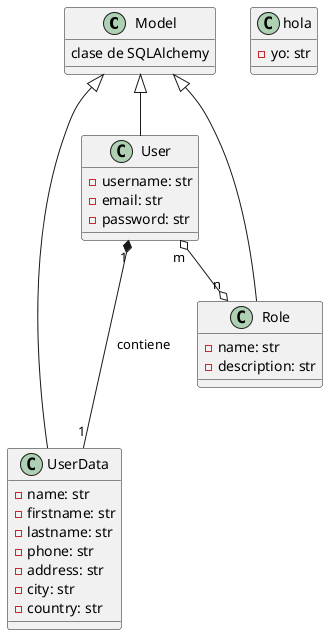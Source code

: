 @startuml Diagram de Clases
class Model {
 clase de SQLAlchemy
}

class User {
    - username: str
    - email: str
    - password: str
}

class UserData{
    - name: str
    - firstname: str
    - lastname: str
    - phone: str
    - address: str
    - city: str
    - country: str
}

class Role {
    - name: str
    - description: str
}

class hola {
    - yo: str
}
Model <|-- User
Model <|-- Role
Model <|-- UserData
User "1" *--- "1" UserData : contiene
User "m" o--o "n" Role
@enduml